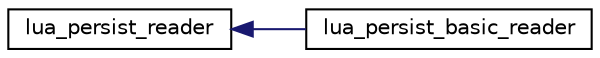 digraph "Graphical Class Hierarchy"
{
 // LATEX_PDF_SIZE
  edge [fontname="Helvetica",fontsize="10",labelfontname="Helvetica",labelfontsize="10"];
  node [fontname="Helvetica",fontsize="10",shape=record];
  rankdir="LR";
  Node0 [label="lua_persist_reader",height=0.2,width=0.4,color="black", fillcolor="white", style="filled",URL="$classlua__persist__reader.html",tooltip="Interface used for depersisting Lua objects."];
  Node0 -> Node1 [dir="back",color="midnightblue",fontsize="10",style="solid",fontname="Helvetica"];
  Node1 [label="lua_persist_basic_reader",height=0.2,width=0.4,color="black", fillcolor="white", style="filled",URL="$classlua__persist__basic__reader.html",tooltip="Basic implementation of depersistence interface."];
}

